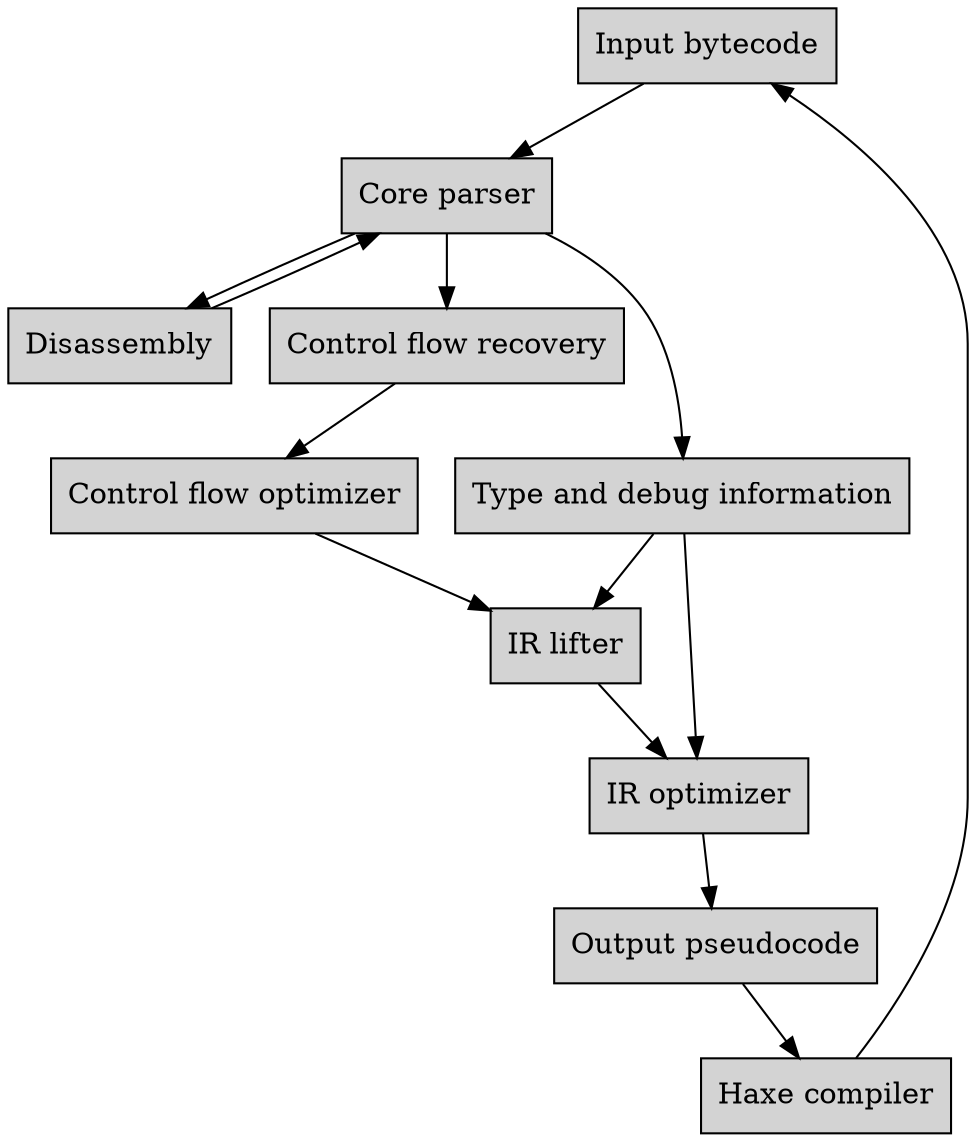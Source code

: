 digraph G {
    node [shape=box style=filled]
    "Input bytecode" -> "Core parser"
    "Core parser" -> "Disassembly"
    "Disassembly" -> "Core parser"
    "Core parser" -> "Control flow recovery"
    "Type and debug information"
    "Control flow recovery" -> "Control flow optimizer" -> "IR lifter"
    "Core parser" -> "Type and debug information"
    "Type and debug information" -> "IR lifter"
    "IR lifter" -> "IR optimizer"
    "Type and debug information" -> "IR optimizer"
    "IR optimizer" -> "Output pseudocode"
    "Output pseudocode" -> "Haxe compiler" -> "Input bytecode"
}
